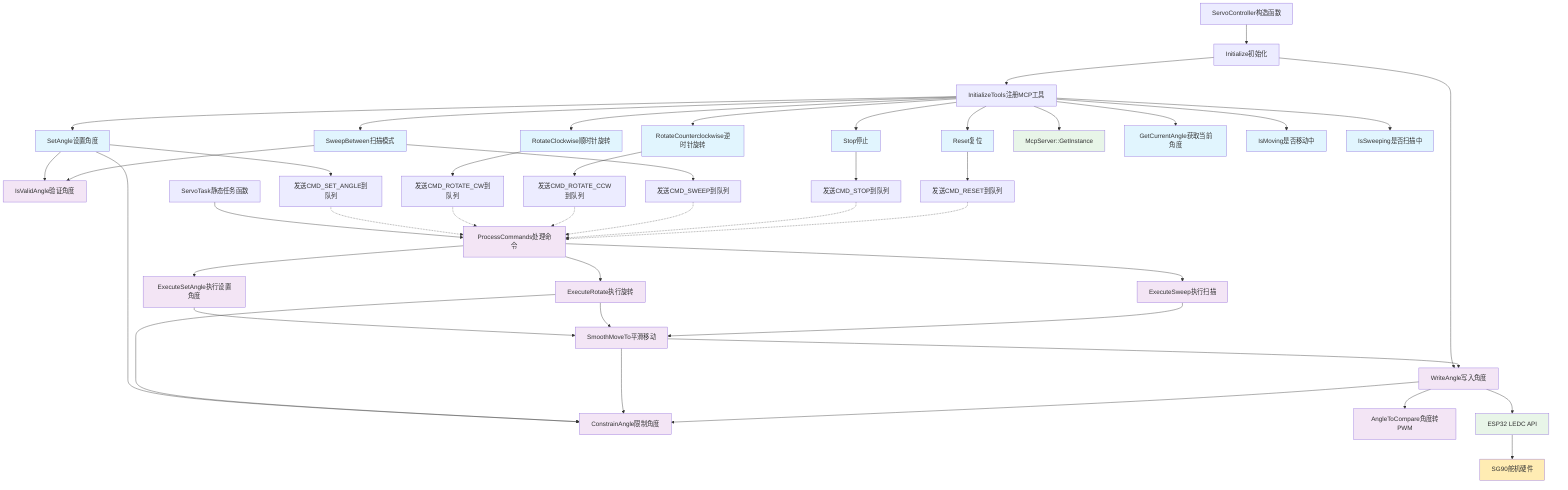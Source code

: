 flowchart TD
    %% 构造和初始化
    Constructor[ServoController构造函数] --> Initialize[Initialize初始化]
    Initialize --> WriteAngle[WriteAngle写入角度]
    Initialize --> InitializeTools[InitializeTools注册MCP工具]
    
    %% 公共接口方法
    SetAngle[SetAngle设置角度] --> IsValidAngle[IsValidAngle验证角度]
    SetAngle --> ConstrainAngle[ConstrainAngle限制角度]
    SetAngle --> QueueSend1[发送CMD_SET_ANGLE到队列]
    
    RotateClockwise[RotateClockwise顺时针旋转] --> QueueSend2[发送CMD_ROTATE_CW到队列]
    RotateCounterclockwise[RotateCounterclockwise逆时针旋转] --> QueueSend3[发送CMD_ROTATE_CCW到队列]
    
    SweepBetween[SweepBetween扫描模式] --> IsValidAngle
    SweepBetween --> QueueSend4[发送CMD_SWEEP到队列]
    
    Stop[Stop停止] --> QueueSend5[发送CMD_STOP到队列]
    Reset[Reset复位] --> QueueSend6[发送CMD_RESET到队列]
    
    %% 任务处理流程
    ServoTask[ServoTask静态任务函数] --> ProcessCommands[ProcessCommands处理命令]
    ProcessCommands --> ExecuteSetAngle[ExecuteSetAngle执行设置角度]
    ProcessCommands --> ExecuteRotate[ExecuteRotate执行旋转]
    ProcessCommands --> ExecuteSweep[ExecuteSweep执行扫描]
    
    %% 执行方法
    ExecuteSetAngle --> SmoothMoveTo[SmoothMoveTo平滑移动]
    ExecuteRotate --> ConstrainAngle
    ExecuteRotate --> SmoothMoveTo
    ExecuteSweep --> SmoothMoveTo
    
    %% 底层硬件控制
    SmoothMoveTo --> ConstrainAngle
    SmoothMoveTo --> WriteAngle
    WriteAngle --> ConstrainAngle
    WriteAngle --> AngleToCompare[AngleToCompare角度转PWM]
    WriteAngle --> LEDC_API[ESP32 LEDC API]
    
    %% MCP工具注册
    InitializeTools --> McpServer[McpServer::GetInstance]
    InitializeTools --> SetAngle
    InitializeTools --> RotateClockwise
    InitializeTools --> RotateCounterclockwise
    InitializeTools --> SweepBetween
    InitializeTools --> Stop
    InitializeTools --> Reset
    InitializeTools --> GetCurrentAngle[GetCurrentAngle获取当前角度]
    InitializeTools --> IsMoving[IsMoving是否移动中]
    InitializeTools --> IsSweeping[IsSweeping是否扫描中]
    
    %% 队列连接到处理
    QueueSend1 -.-> ProcessCommands
    QueueSend2 -.-> ProcessCommands
    QueueSend3 -.-> ProcessCommands
    QueueSend4 -.-> ProcessCommands
    QueueSend5 -.-> ProcessCommands
    QueueSend6 -.-> ProcessCommands
    
    %% 外部依赖
    LEDC_API --> Hardware[SG90舵机硬件]
    
    %% 样式定义
    classDef publicMethod fill:#e1f5fe
    classDef privateMethod fill:#f3e5f5
    classDef hardware fill:#ffecb3
    classDef external fill:#e8f5e8
    
    class SetAngle,RotateClockwise,RotateCounterclockwise,SweepBetween,Stop,Reset,GetCurrentAngle,IsMoving,IsSweeping publicMethod
    class WriteAngle,AngleToCompare,IsValidAngle,ConstrainAngle,ProcessCommands,ExecuteSetAngle,ExecuteRotate,ExecuteSweep,SmoothMoveTo privateMethod
    class Hardware hardware
    class McpServer,LEDC_API external